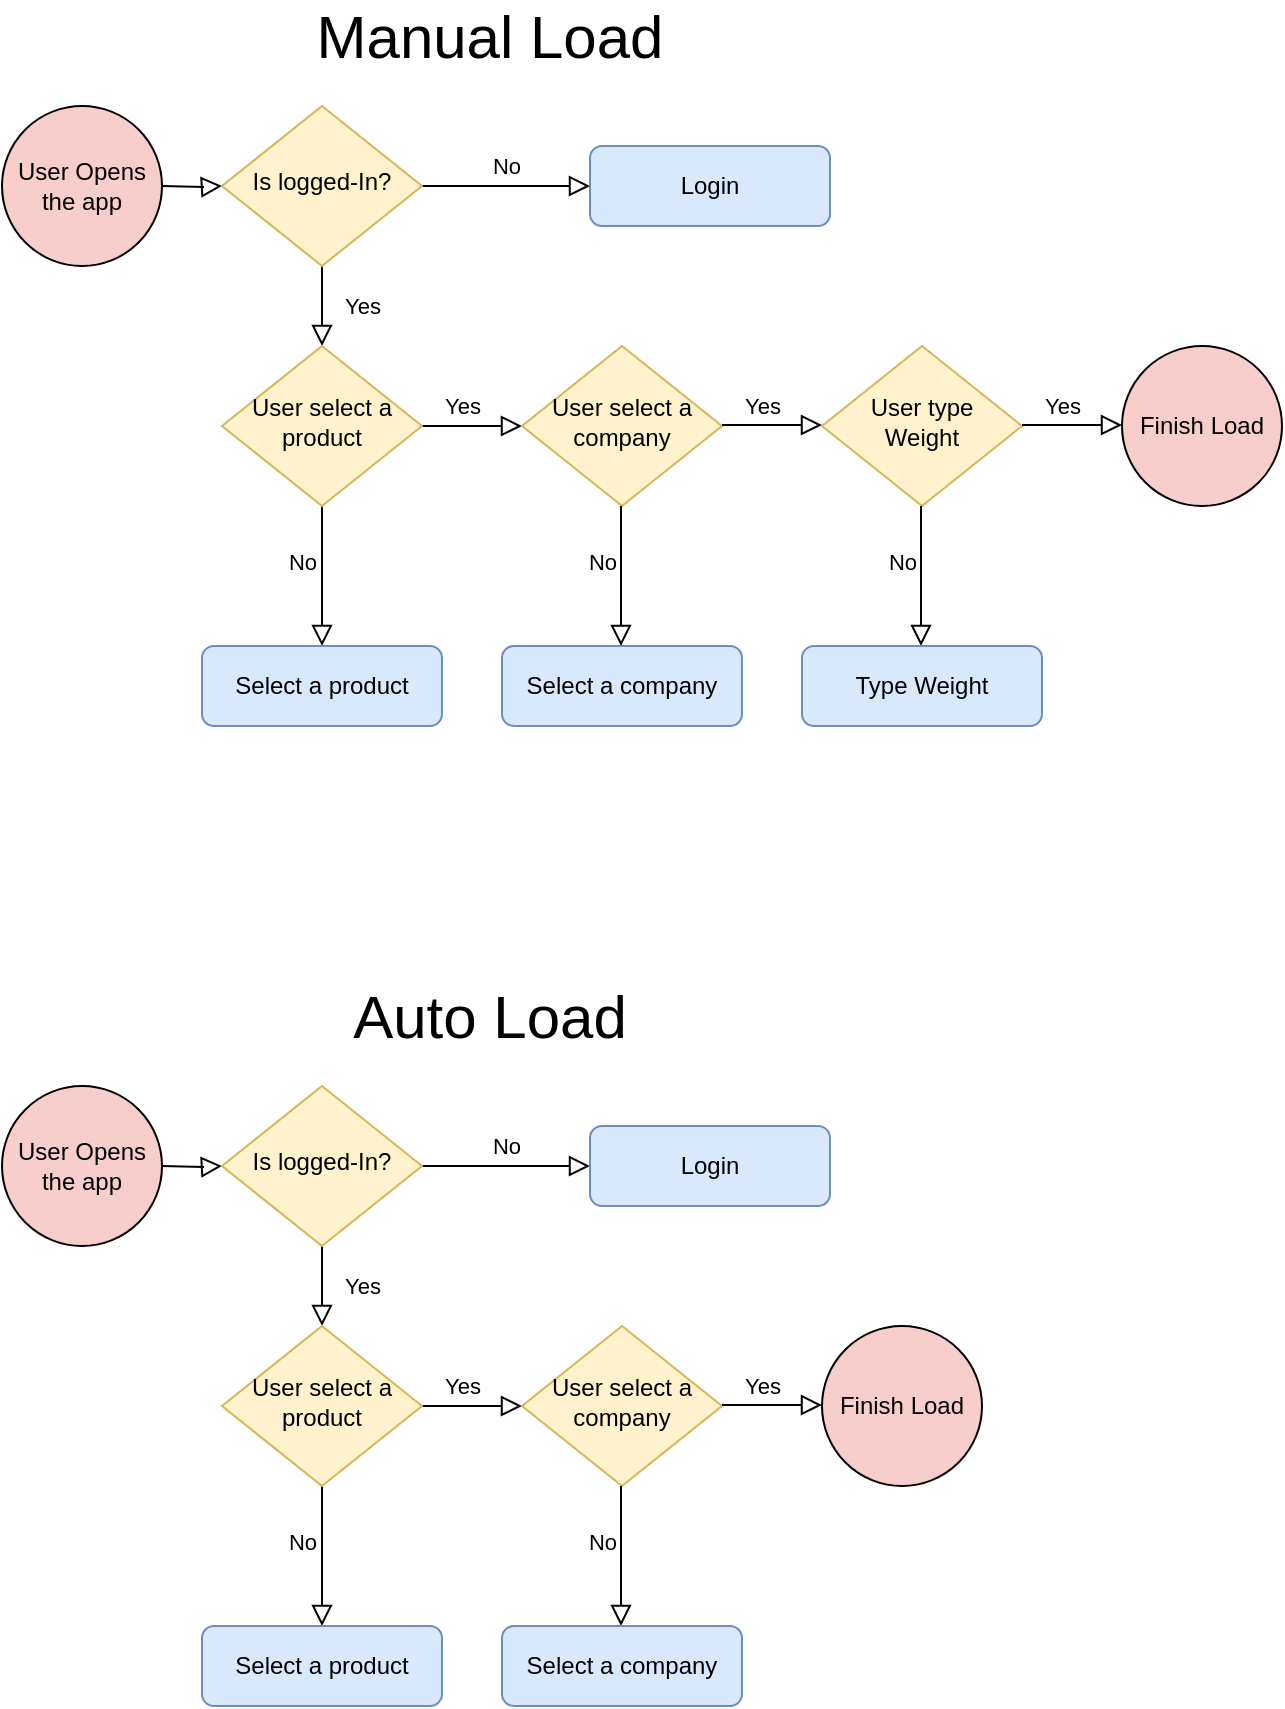 <mxfile version="21.3.7" type="github">
  <diagram id="C5RBs43oDa-KdzZeNtuy" name="Page-1">
    <mxGraphModel dx="1434" dy="796" grid="1" gridSize="10" guides="1" tooltips="1" connect="1" arrows="1" fold="1" page="1" pageScale="1" pageWidth="827" pageHeight="1169" math="0" shadow="0">
      <root>
        <mxCell id="WIyWlLk6GJQsqaUBKTNV-0" />
        <mxCell id="WIyWlLk6GJQsqaUBKTNV-1" parent="WIyWlLk6GJQsqaUBKTNV-0" />
        <mxCell id="WIyWlLk6GJQsqaUBKTNV-2" value="" style="rounded=0;html=1;jettySize=auto;orthogonalLoop=1;fontSize=11;endArrow=block;endFill=0;endSize=8;strokeWidth=1;shadow=0;labelBackgroundColor=none;edgeStyle=orthogonalEdgeStyle;" parent="WIyWlLk6GJQsqaUBKTNV-1" target="WIyWlLk6GJQsqaUBKTNV-6" edge="1">
          <mxGeometry relative="1" as="geometry">
            <mxPoint x="140" y="210" as="sourcePoint" />
          </mxGeometry>
        </mxCell>
        <mxCell id="WIyWlLk6GJQsqaUBKTNV-4" value="Yes" style="rounded=0;html=1;jettySize=auto;orthogonalLoop=1;fontSize=11;endArrow=block;endFill=0;endSize=8;strokeWidth=1;shadow=0;labelBackgroundColor=none;edgeStyle=orthogonalEdgeStyle;" parent="WIyWlLk6GJQsqaUBKTNV-1" source="WIyWlLk6GJQsqaUBKTNV-6" target="WIyWlLk6GJQsqaUBKTNV-10" edge="1">
          <mxGeometry y="20" relative="1" as="geometry">
            <mxPoint as="offset" />
          </mxGeometry>
        </mxCell>
        <mxCell id="WIyWlLk6GJQsqaUBKTNV-5" value="No" style="edgeStyle=orthogonalEdgeStyle;rounded=0;html=1;jettySize=auto;orthogonalLoop=1;fontSize=11;endArrow=block;endFill=0;endSize=8;strokeWidth=1;shadow=0;labelBackgroundColor=none;" parent="WIyWlLk6GJQsqaUBKTNV-1" source="WIyWlLk6GJQsqaUBKTNV-6" target="WIyWlLk6GJQsqaUBKTNV-7" edge="1">
          <mxGeometry y="10" relative="1" as="geometry">
            <mxPoint as="offset" />
          </mxGeometry>
        </mxCell>
        <mxCell id="WIyWlLk6GJQsqaUBKTNV-6" value="Is logged-In?" style="rhombus;whiteSpace=wrap;html=1;shadow=0;fontFamily=Helvetica;fontSize=12;align=center;strokeWidth=1;spacing=6;spacingTop=-4;fillColor=#fff2cc;strokeColor=#d6b656;" parent="WIyWlLk6GJQsqaUBKTNV-1" vertex="1">
          <mxGeometry x="170" y="170" width="100" height="80" as="geometry" />
        </mxCell>
        <mxCell id="WIyWlLk6GJQsqaUBKTNV-7" value="Login" style="rounded=1;whiteSpace=wrap;html=1;fontSize=12;glass=0;strokeWidth=1;shadow=0;fillColor=#dae8fc;strokeColor=#6c8ebf;" parent="WIyWlLk6GJQsqaUBKTNV-1" vertex="1">
          <mxGeometry x="354" y="190" width="120" height="40" as="geometry" />
        </mxCell>
        <mxCell id="WIyWlLk6GJQsqaUBKTNV-8" value="No" style="rounded=0;html=1;jettySize=auto;orthogonalLoop=1;fontSize=11;endArrow=block;endFill=0;endSize=8;strokeWidth=1;shadow=0;labelBackgroundColor=none;edgeStyle=orthogonalEdgeStyle;" parent="WIyWlLk6GJQsqaUBKTNV-1" source="WIyWlLk6GJQsqaUBKTNV-10" target="WIyWlLk6GJQsqaUBKTNV-11" edge="1">
          <mxGeometry x="-0.2" y="-10" relative="1" as="geometry">
            <mxPoint as="offset" />
          </mxGeometry>
        </mxCell>
        <mxCell id="WIyWlLk6GJQsqaUBKTNV-9" value="Yes" style="edgeStyle=orthogonalEdgeStyle;rounded=0;html=1;jettySize=auto;orthogonalLoop=1;fontSize=11;endArrow=block;endFill=0;endSize=8;strokeWidth=1;shadow=0;labelBackgroundColor=none;" parent="WIyWlLk6GJQsqaUBKTNV-1" source="WIyWlLk6GJQsqaUBKTNV-10" edge="1">
          <mxGeometry x="-0.208" y="10" relative="1" as="geometry">
            <mxPoint as="offset" />
            <mxPoint x="320" y="330" as="targetPoint" />
          </mxGeometry>
        </mxCell>
        <mxCell id="WIyWlLk6GJQsqaUBKTNV-10" value="User select a product" style="rhombus;whiteSpace=wrap;html=1;shadow=0;fontFamily=Helvetica;fontSize=12;align=center;strokeWidth=1;spacing=6;spacingTop=-4;fillColor=#fff2cc;strokeColor=#d6b656;" parent="WIyWlLk6GJQsqaUBKTNV-1" vertex="1">
          <mxGeometry x="170" y="290" width="100" height="80" as="geometry" />
        </mxCell>
        <mxCell id="WIyWlLk6GJQsqaUBKTNV-11" value="Select a product" style="rounded=1;whiteSpace=wrap;html=1;fontSize=12;glass=0;strokeWidth=1;shadow=0;fillColor=#dae8fc;strokeColor=#6c8ebf;" parent="WIyWlLk6GJQsqaUBKTNV-1" vertex="1">
          <mxGeometry x="160" y="440" width="120" height="40" as="geometry" />
        </mxCell>
        <mxCell id="0zE_EUPmSB49SnTCdKrX-4" value="User select a company" style="rhombus;whiteSpace=wrap;html=1;shadow=0;fontFamily=Helvetica;fontSize=12;align=center;strokeWidth=1;spacing=6;spacingTop=-4;fillColor=#fff2cc;strokeColor=#d6b656;" parent="WIyWlLk6GJQsqaUBKTNV-1" vertex="1">
          <mxGeometry x="320" y="290" width="100" height="80" as="geometry" />
        </mxCell>
        <mxCell id="0zE_EUPmSB49SnTCdKrX-5" value="Yes" style="edgeStyle=orthogonalEdgeStyle;rounded=0;html=1;jettySize=auto;orthogonalLoop=1;fontSize=11;endArrow=block;endFill=0;endSize=8;strokeWidth=1;shadow=0;labelBackgroundColor=none;" parent="WIyWlLk6GJQsqaUBKTNV-1" edge="1">
          <mxGeometry x="-0.208" y="10" relative="1" as="geometry">
            <mxPoint as="offset" />
            <mxPoint x="420" y="329.5" as="sourcePoint" />
            <mxPoint x="470" y="329.5" as="targetPoint" />
            <Array as="points">
              <mxPoint x="470" y="329.5" />
            </Array>
          </mxGeometry>
        </mxCell>
        <mxCell id="0zE_EUPmSB49SnTCdKrX-6" value="No" style="rounded=0;html=1;jettySize=auto;orthogonalLoop=1;fontSize=11;endArrow=block;endFill=0;endSize=8;strokeWidth=1;shadow=0;labelBackgroundColor=none;edgeStyle=orthogonalEdgeStyle;" parent="WIyWlLk6GJQsqaUBKTNV-1" edge="1">
          <mxGeometry x="-0.2" y="-10" relative="1" as="geometry">
            <mxPoint as="offset" />
            <mxPoint x="369.5" y="370" as="sourcePoint" />
            <mxPoint x="369.5" y="440" as="targetPoint" />
          </mxGeometry>
        </mxCell>
        <mxCell id="0zE_EUPmSB49SnTCdKrX-7" value="Select a company" style="rounded=1;whiteSpace=wrap;html=1;fontSize=12;glass=0;strokeWidth=1;shadow=0;fillColor=#dae8fc;strokeColor=#6c8ebf;" parent="WIyWlLk6GJQsqaUBKTNV-1" vertex="1">
          <mxGeometry x="310" y="440" width="120" height="40" as="geometry" />
        </mxCell>
        <mxCell id="0zE_EUPmSB49SnTCdKrX-8" value="User type Weight" style="rhombus;whiteSpace=wrap;html=1;shadow=0;fontFamily=Helvetica;fontSize=12;align=center;strokeWidth=1;spacing=6;spacingTop=-4;fillColor=#fff2cc;strokeColor=#d6b656;" parent="WIyWlLk6GJQsqaUBKTNV-1" vertex="1">
          <mxGeometry x="470" y="290" width="100" height="80" as="geometry" />
        </mxCell>
        <mxCell id="0zE_EUPmSB49SnTCdKrX-9" value="Yes" style="edgeStyle=orthogonalEdgeStyle;rounded=0;html=1;jettySize=auto;orthogonalLoop=1;fontSize=11;endArrow=block;endFill=0;endSize=8;strokeWidth=1;shadow=0;labelBackgroundColor=none;" parent="WIyWlLk6GJQsqaUBKTNV-1" edge="1">
          <mxGeometry x="-0.208" y="10" relative="1" as="geometry">
            <mxPoint as="offset" />
            <mxPoint x="570" y="329.5" as="sourcePoint" />
            <mxPoint x="620" y="329.5" as="targetPoint" />
            <Array as="points">
              <mxPoint x="620" y="329.5" />
            </Array>
          </mxGeometry>
        </mxCell>
        <mxCell id="0zE_EUPmSB49SnTCdKrX-10" value="No" style="rounded=0;html=1;jettySize=auto;orthogonalLoop=1;fontSize=11;endArrow=block;endFill=0;endSize=8;strokeWidth=1;shadow=0;labelBackgroundColor=none;edgeStyle=orthogonalEdgeStyle;" parent="WIyWlLk6GJQsqaUBKTNV-1" edge="1">
          <mxGeometry x="-0.2" y="-10" relative="1" as="geometry">
            <mxPoint as="offset" />
            <mxPoint x="519.5" y="370" as="sourcePoint" />
            <mxPoint x="519.5" y="440" as="targetPoint" />
          </mxGeometry>
        </mxCell>
        <mxCell id="0zE_EUPmSB49SnTCdKrX-11" value="Type Weight" style="rounded=1;whiteSpace=wrap;html=1;fontSize=12;glass=0;strokeWidth=1;shadow=0;fillColor=#dae8fc;strokeColor=#6c8ebf;" parent="WIyWlLk6GJQsqaUBKTNV-1" vertex="1">
          <mxGeometry x="460" y="440" width="120" height="40" as="geometry" />
        </mxCell>
        <mxCell id="4Z5aLjmPmQKC0twDbEVU-0" value="User Opens the app" style="ellipse;whiteSpace=wrap;html=1;aspect=fixed;fillColor=#F8CECC;" parent="WIyWlLk6GJQsqaUBKTNV-1" vertex="1">
          <mxGeometry x="60" y="170" width="80" height="80" as="geometry" />
        </mxCell>
        <mxCell id="4Z5aLjmPmQKC0twDbEVU-1" value="Finish Load" style="ellipse;whiteSpace=wrap;html=1;aspect=fixed;fillColor=#F8CECC;" parent="WIyWlLk6GJQsqaUBKTNV-1" vertex="1">
          <mxGeometry x="620" y="290" width="80" height="80" as="geometry" />
        </mxCell>
        <mxCell id="SvnjzPFRarpif1PzPvtU-0" value="&lt;font style=&quot;font-size: 30px;&quot;&gt;Manual Load&lt;/font&gt;" style="text;strokeColor=none;align=center;fillColor=none;html=1;verticalAlign=middle;whiteSpace=wrap;rounded=0;" vertex="1" parent="WIyWlLk6GJQsqaUBKTNV-1">
          <mxGeometry x="194" y="120" width="220" height="30" as="geometry" />
        </mxCell>
        <mxCell id="SvnjzPFRarpif1PzPvtU-41" value="" style="rounded=0;html=1;jettySize=auto;orthogonalLoop=1;fontSize=11;endArrow=block;endFill=0;endSize=8;strokeWidth=1;shadow=0;labelBackgroundColor=none;edgeStyle=orthogonalEdgeStyle;" edge="1" parent="WIyWlLk6GJQsqaUBKTNV-1" target="SvnjzPFRarpif1PzPvtU-44">
          <mxGeometry relative="1" as="geometry">
            <mxPoint x="140" y="700" as="sourcePoint" />
          </mxGeometry>
        </mxCell>
        <mxCell id="SvnjzPFRarpif1PzPvtU-42" value="Yes" style="rounded=0;html=1;jettySize=auto;orthogonalLoop=1;fontSize=11;endArrow=block;endFill=0;endSize=8;strokeWidth=1;shadow=0;labelBackgroundColor=none;edgeStyle=orthogonalEdgeStyle;" edge="1" parent="WIyWlLk6GJQsqaUBKTNV-1" source="SvnjzPFRarpif1PzPvtU-44" target="SvnjzPFRarpif1PzPvtU-48">
          <mxGeometry y="20" relative="1" as="geometry">
            <mxPoint as="offset" />
          </mxGeometry>
        </mxCell>
        <mxCell id="SvnjzPFRarpif1PzPvtU-43" value="No" style="edgeStyle=orthogonalEdgeStyle;rounded=0;html=1;jettySize=auto;orthogonalLoop=1;fontSize=11;endArrow=block;endFill=0;endSize=8;strokeWidth=1;shadow=0;labelBackgroundColor=none;" edge="1" parent="WIyWlLk6GJQsqaUBKTNV-1" source="SvnjzPFRarpif1PzPvtU-44" target="SvnjzPFRarpif1PzPvtU-45">
          <mxGeometry y="10" relative="1" as="geometry">
            <mxPoint as="offset" />
          </mxGeometry>
        </mxCell>
        <mxCell id="SvnjzPFRarpif1PzPvtU-44" value="Is logged-In?" style="rhombus;whiteSpace=wrap;html=1;shadow=0;fontFamily=Helvetica;fontSize=12;align=center;strokeWidth=1;spacing=6;spacingTop=-4;fillColor=#fff2cc;strokeColor=#d6b656;" vertex="1" parent="WIyWlLk6GJQsqaUBKTNV-1">
          <mxGeometry x="170" y="660" width="100" height="80" as="geometry" />
        </mxCell>
        <mxCell id="SvnjzPFRarpif1PzPvtU-45" value="Login" style="rounded=1;whiteSpace=wrap;html=1;fontSize=12;glass=0;strokeWidth=1;shadow=0;fillColor=#dae8fc;strokeColor=#6c8ebf;" vertex="1" parent="WIyWlLk6GJQsqaUBKTNV-1">
          <mxGeometry x="354" y="680" width="120" height="40" as="geometry" />
        </mxCell>
        <mxCell id="SvnjzPFRarpif1PzPvtU-46" value="No" style="rounded=0;html=1;jettySize=auto;orthogonalLoop=1;fontSize=11;endArrow=block;endFill=0;endSize=8;strokeWidth=1;shadow=0;labelBackgroundColor=none;edgeStyle=orthogonalEdgeStyle;" edge="1" parent="WIyWlLk6GJQsqaUBKTNV-1" source="SvnjzPFRarpif1PzPvtU-48" target="SvnjzPFRarpif1PzPvtU-49">
          <mxGeometry x="-0.2" y="-10" relative="1" as="geometry">
            <mxPoint as="offset" />
          </mxGeometry>
        </mxCell>
        <mxCell id="SvnjzPFRarpif1PzPvtU-47" value="Yes" style="edgeStyle=orthogonalEdgeStyle;rounded=0;html=1;jettySize=auto;orthogonalLoop=1;fontSize=11;endArrow=block;endFill=0;endSize=8;strokeWidth=1;shadow=0;labelBackgroundColor=none;" edge="1" parent="WIyWlLk6GJQsqaUBKTNV-1" source="SvnjzPFRarpif1PzPvtU-48">
          <mxGeometry x="-0.208" y="10" relative="1" as="geometry">
            <mxPoint as="offset" />
            <mxPoint x="320" y="820" as="targetPoint" />
          </mxGeometry>
        </mxCell>
        <mxCell id="SvnjzPFRarpif1PzPvtU-48" value="User select a product" style="rhombus;whiteSpace=wrap;html=1;shadow=0;fontFamily=Helvetica;fontSize=12;align=center;strokeWidth=1;spacing=6;spacingTop=-4;fillColor=#fff2cc;strokeColor=#d6b656;" vertex="1" parent="WIyWlLk6GJQsqaUBKTNV-1">
          <mxGeometry x="170" y="780" width="100" height="80" as="geometry" />
        </mxCell>
        <mxCell id="SvnjzPFRarpif1PzPvtU-49" value="Select a product" style="rounded=1;whiteSpace=wrap;html=1;fontSize=12;glass=0;strokeWidth=1;shadow=0;fillColor=#dae8fc;strokeColor=#6c8ebf;" vertex="1" parent="WIyWlLk6GJQsqaUBKTNV-1">
          <mxGeometry x="160" y="930" width="120" height="40" as="geometry" />
        </mxCell>
        <mxCell id="SvnjzPFRarpif1PzPvtU-50" value="User select a company" style="rhombus;whiteSpace=wrap;html=1;shadow=0;fontFamily=Helvetica;fontSize=12;align=center;strokeWidth=1;spacing=6;spacingTop=-4;fillColor=#fff2cc;strokeColor=#d6b656;" vertex="1" parent="WIyWlLk6GJQsqaUBKTNV-1">
          <mxGeometry x="320" y="780" width="100" height="80" as="geometry" />
        </mxCell>
        <mxCell id="SvnjzPFRarpif1PzPvtU-51" value="Yes" style="edgeStyle=orthogonalEdgeStyle;rounded=0;html=1;jettySize=auto;orthogonalLoop=1;fontSize=11;endArrow=block;endFill=0;endSize=8;strokeWidth=1;shadow=0;labelBackgroundColor=none;" edge="1" parent="WIyWlLk6GJQsqaUBKTNV-1">
          <mxGeometry x="-0.208" y="10" relative="1" as="geometry">
            <mxPoint as="offset" />
            <mxPoint x="420" y="819.5" as="sourcePoint" />
            <mxPoint x="470" y="819.5" as="targetPoint" />
            <Array as="points">
              <mxPoint x="470" y="819.5" />
            </Array>
          </mxGeometry>
        </mxCell>
        <mxCell id="SvnjzPFRarpif1PzPvtU-52" value="No" style="rounded=0;html=1;jettySize=auto;orthogonalLoop=1;fontSize=11;endArrow=block;endFill=0;endSize=8;strokeWidth=1;shadow=0;labelBackgroundColor=none;edgeStyle=orthogonalEdgeStyle;" edge="1" parent="WIyWlLk6GJQsqaUBKTNV-1">
          <mxGeometry x="-0.2" y="-10" relative="1" as="geometry">
            <mxPoint as="offset" />
            <mxPoint x="369.5" y="860" as="sourcePoint" />
            <mxPoint x="369.5" y="930" as="targetPoint" />
          </mxGeometry>
        </mxCell>
        <mxCell id="SvnjzPFRarpif1PzPvtU-53" value="Select a company" style="rounded=1;whiteSpace=wrap;html=1;fontSize=12;glass=0;strokeWidth=1;shadow=0;fillColor=#dae8fc;strokeColor=#6c8ebf;" vertex="1" parent="WIyWlLk6GJQsqaUBKTNV-1">
          <mxGeometry x="310" y="930" width="120" height="40" as="geometry" />
        </mxCell>
        <mxCell id="SvnjzPFRarpif1PzPvtU-58" value="User Opens the app" style="ellipse;whiteSpace=wrap;html=1;aspect=fixed;fillColor=#F8CECC;" vertex="1" parent="WIyWlLk6GJQsqaUBKTNV-1">
          <mxGeometry x="60" y="660" width="80" height="80" as="geometry" />
        </mxCell>
        <mxCell id="SvnjzPFRarpif1PzPvtU-59" value="Finish Load" style="ellipse;whiteSpace=wrap;html=1;aspect=fixed;fillColor=#F8CECC;" vertex="1" parent="WIyWlLk6GJQsqaUBKTNV-1">
          <mxGeometry x="470" y="780" width="80" height="80" as="geometry" />
        </mxCell>
        <mxCell id="SvnjzPFRarpif1PzPvtU-60" value="&lt;font style=&quot;font-size: 30px;&quot;&gt;Auto Load&lt;/font&gt;" style="text;strokeColor=none;align=center;fillColor=none;html=1;verticalAlign=middle;whiteSpace=wrap;rounded=0;" vertex="1" parent="WIyWlLk6GJQsqaUBKTNV-1">
          <mxGeometry x="194" y="610" width="220" height="30" as="geometry" />
        </mxCell>
      </root>
    </mxGraphModel>
  </diagram>
</mxfile>
